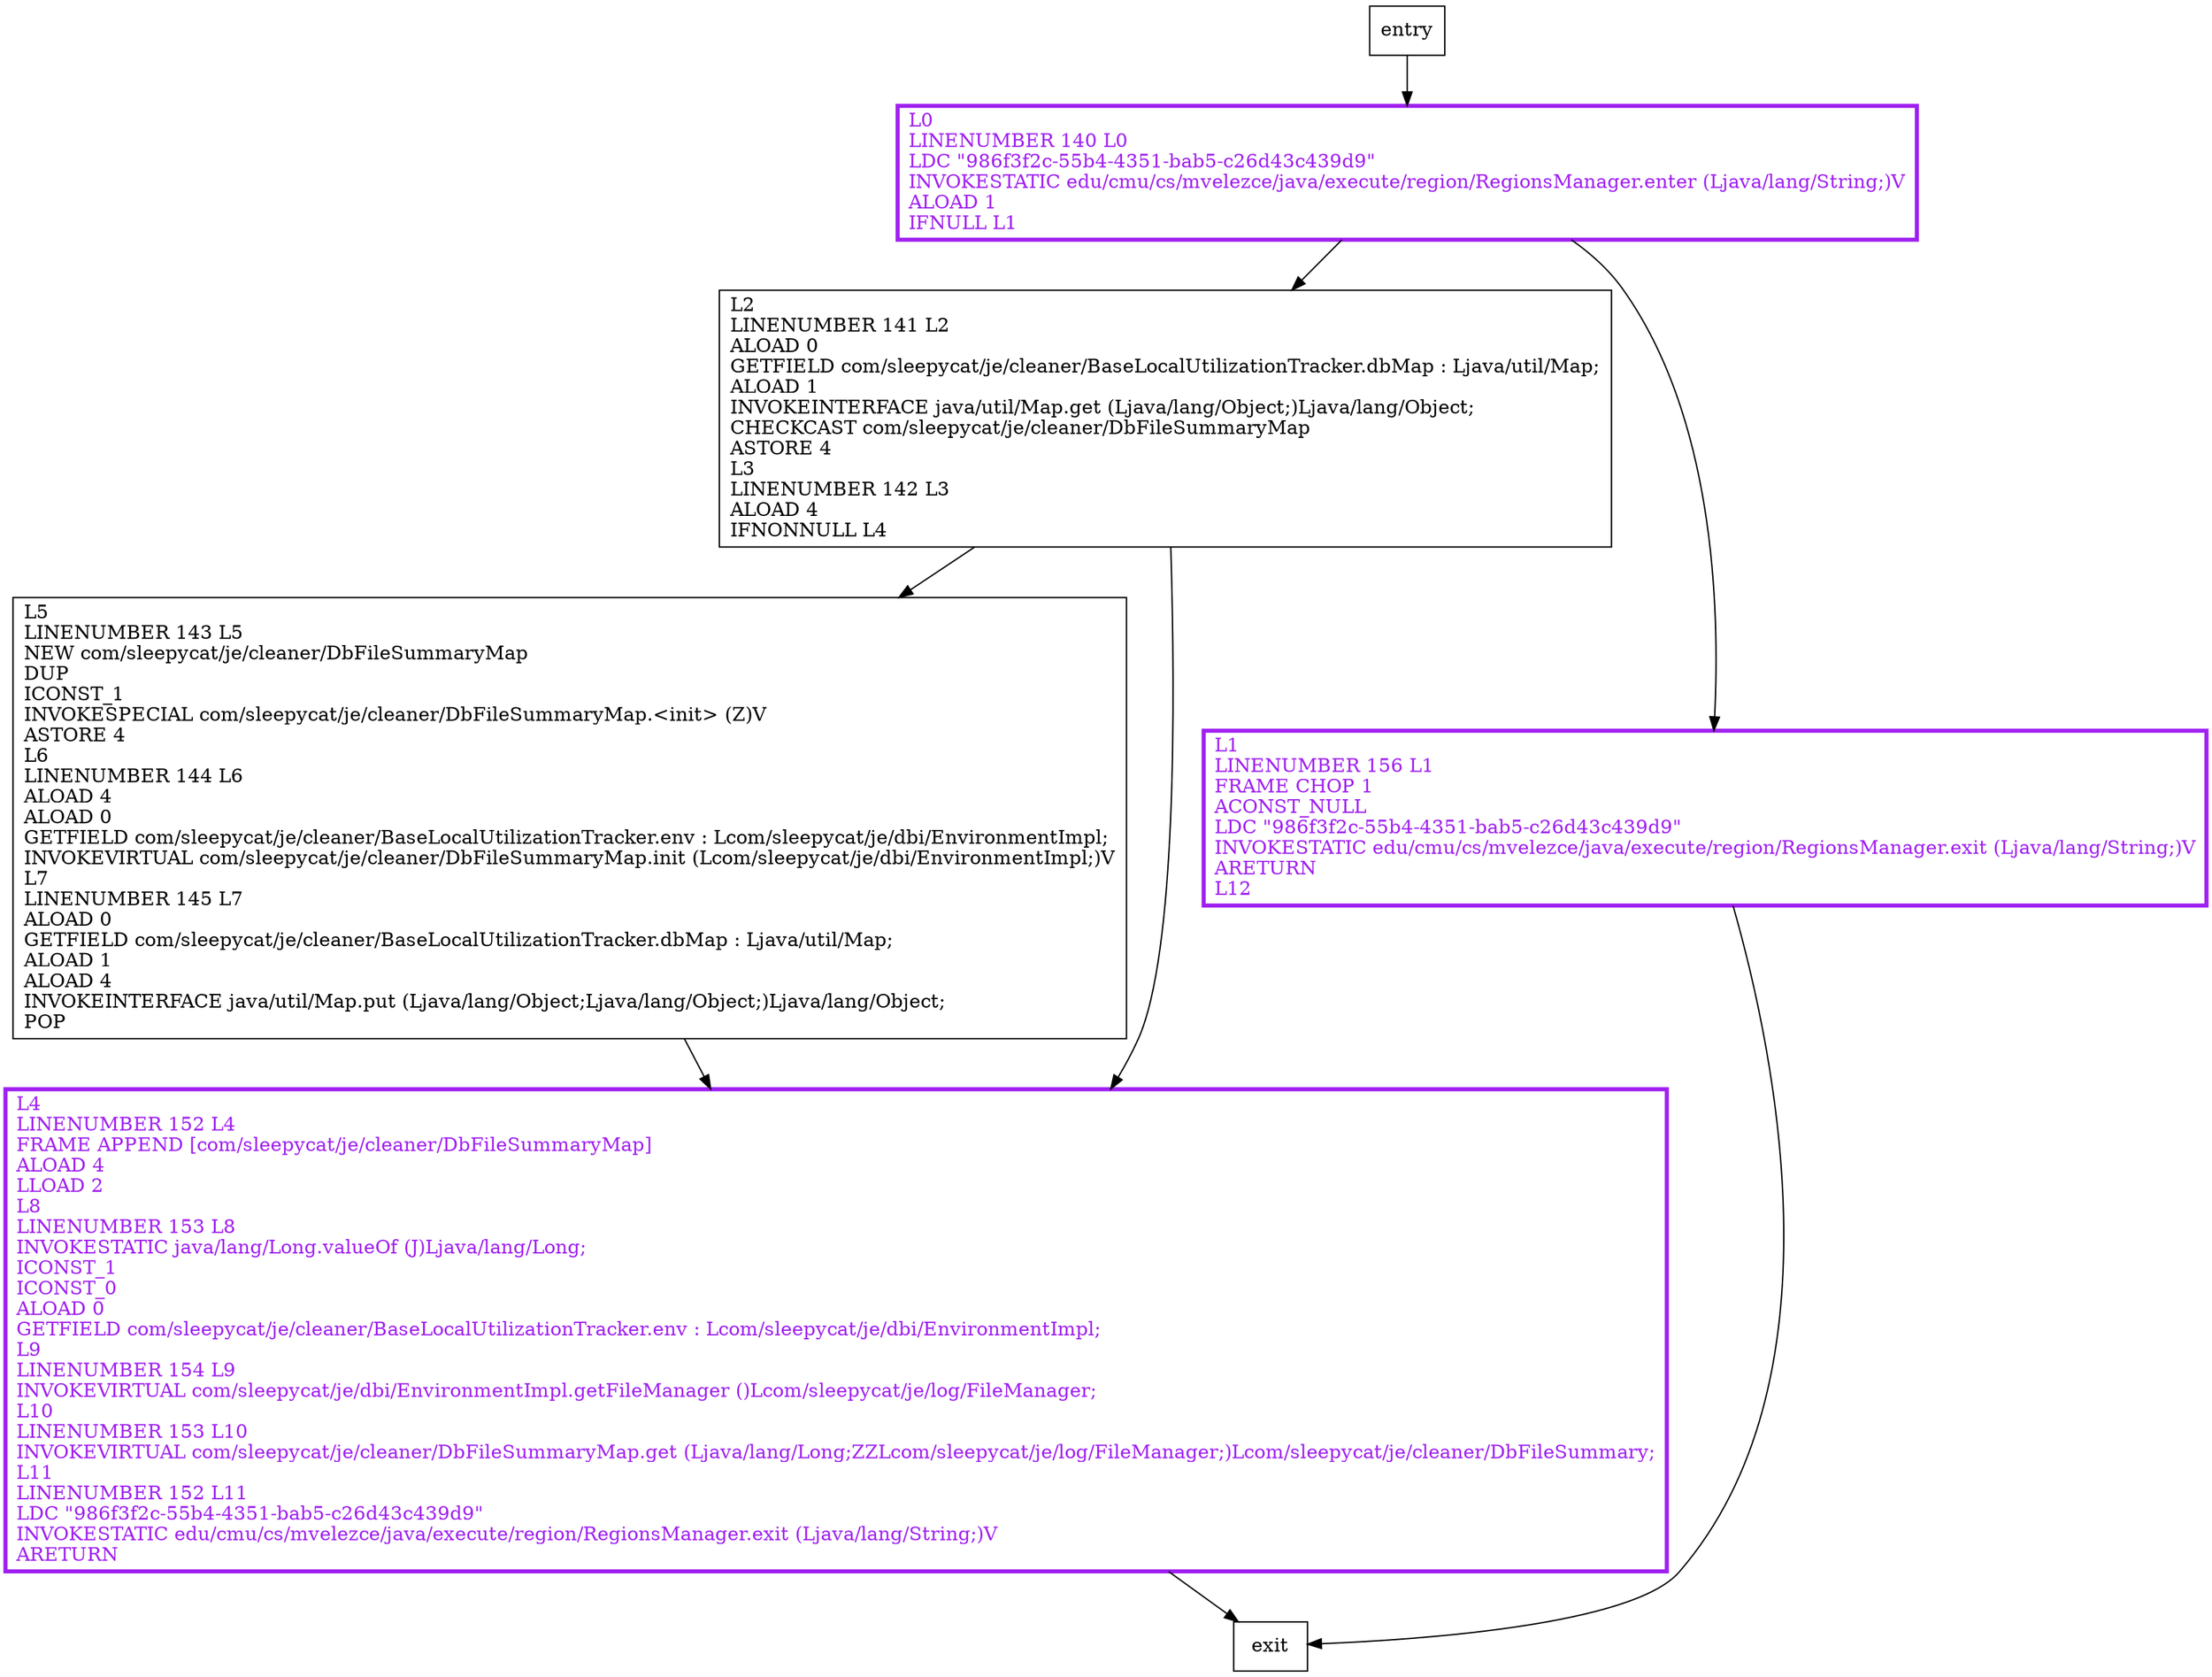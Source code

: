 digraph getDbFileSummary {
node [shape=record];
1694169327 [label="L5\lLINENUMBER 143 L5\lNEW com/sleepycat/je/cleaner/DbFileSummaryMap\lDUP\lICONST_1\lINVOKESPECIAL com/sleepycat/je/cleaner/DbFileSummaryMap.\<init\> (Z)V\lASTORE 4\lL6\lLINENUMBER 144 L6\lALOAD 4\lALOAD 0\lGETFIELD com/sleepycat/je/cleaner/BaseLocalUtilizationTracker.env : Lcom/sleepycat/je/dbi/EnvironmentImpl;\lINVOKEVIRTUAL com/sleepycat/je/cleaner/DbFileSummaryMap.init (Lcom/sleepycat/je/dbi/EnvironmentImpl;)V\lL7\lLINENUMBER 145 L7\lALOAD 0\lGETFIELD com/sleepycat/je/cleaner/BaseLocalUtilizationTracker.dbMap : Ljava/util/Map;\lALOAD 1\lALOAD 4\lINVOKEINTERFACE java/util/Map.put (Ljava/lang/Object;Ljava/lang/Object;)Ljava/lang/Object;\lPOP\l"];
278633787 [label="L2\lLINENUMBER 141 L2\lALOAD 0\lGETFIELD com/sleepycat/je/cleaner/BaseLocalUtilizationTracker.dbMap : Ljava/util/Map;\lALOAD 1\lINVOKEINTERFACE java/util/Map.get (Ljava/lang/Object;)Ljava/lang/Object;\lCHECKCAST com/sleepycat/je/cleaner/DbFileSummaryMap\lASTORE 4\lL3\lLINENUMBER 142 L3\lALOAD 4\lIFNONNULL L4\l"];
154088554 [label="L0\lLINENUMBER 140 L0\lLDC \"986f3f2c-55b4-4351-bab5-c26d43c439d9\"\lINVOKESTATIC edu/cmu/cs/mvelezce/java/execute/region/RegionsManager.enter (Ljava/lang/String;)V\lALOAD 1\lIFNULL L1\l"];
1734061594 [label="L1\lLINENUMBER 156 L1\lFRAME CHOP 1\lACONST_NULL\lLDC \"986f3f2c-55b4-4351-bab5-c26d43c439d9\"\lINVOKESTATIC edu/cmu/cs/mvelezce/java/execute/region/RegionsManager.exit (Ljava/lang/String;)V\lARETURN\lL12\l"];
344329342 [label="L4\lLINENUMBER 152 L4\lFRAME APPEND [com/sleepycat/je/cleaner/DbFileSummaryMap]\lALOAD 4\lLLOAD 2\lL8\lLINENUMBER 153 L8\lINVOKESTATIC java/lang/Long.valueOf (J)Ljava/lang/Long;\lICONST_1\lICONST_0\lALOAD 0\lGETFIELD com/sleepycat/je/cleaner/BaseLocalUtilizationTracker.env : Lcom/sleepycat/je/dbi/EnvironmentImpl;\lL9\lLINENUMBER 154 L9\lINVOKEVIRTUAL com/sleepycat/je/dbi/EnvironmentImpl.getFileManager ()Lcom/sleepycat/je/log/FileManager;\lL10\lLINENUMBER 153 L10\lINVOKEVIRTUAL com/sleepycat/je/cleaner/DbFileSummaryMap.get (Ljava/lang/Long;ZZLcom/sleepycat/je/log/FileManager;)Lcom/sleepycat/je/cleaner/DbFileSummary;\lL11\lLINENUMBER 152 L11\lLDC \"986f3f2c-55b4-4351-bab5-c26d43c439d9\"\lINVOKESTATIC edu/cmu/cs/mvelezce/java/execute/region/RegionsManager.exit (Ljava/lang/String;)V\lARETURN\l"];
entry;
exit;
entry -> 154088554
1694169327 -> 344329342
278633787 -> 1694169327
278633787 -> 344329342
154088554 -> 278633787
154088554 -> 1734061594
1734061594 -> exit
344329342 -> exit
154088554[fontcolor="purple", penwidth=3, color="purple"];
1734061594[fontcolor="purple", penwidth=3, color="purple"];
344329342[fontcolor="purple", penwidth=3, color="purple"];
}
